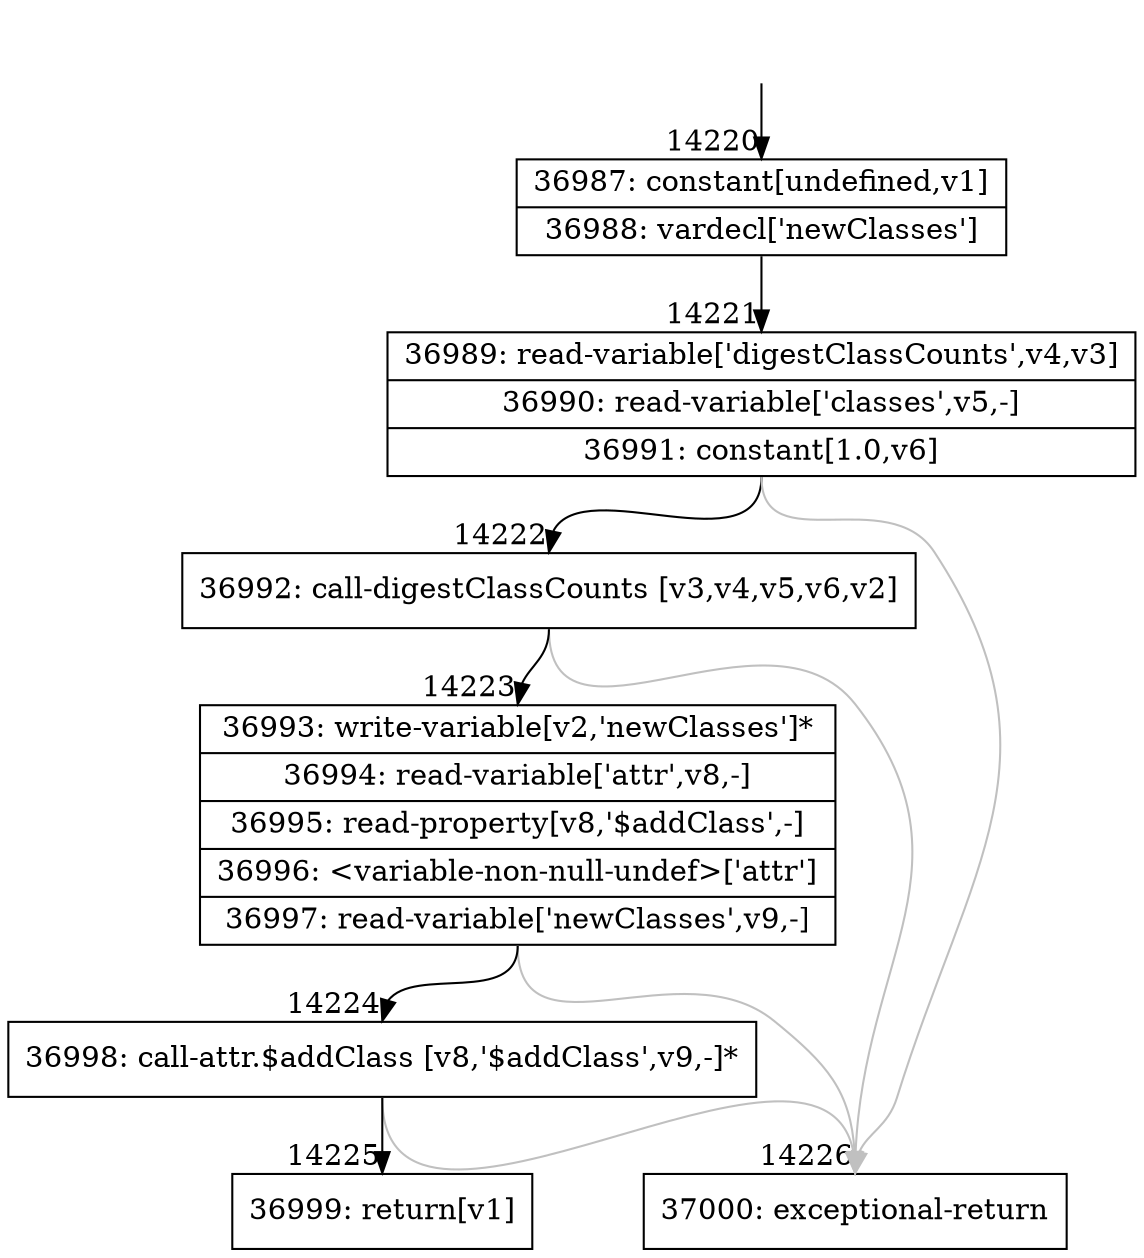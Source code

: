 digraph {
rankdir="TD"
BB_entry1127[shape=none,label=""];
BB_entry1127 -> BB14220 [tailport=s, headport=n, headlabel="    14220"]
BB14220 [shape=record label="{36987: constant[undefined,v1]|36988: vardecl['newClasses']}" ] 
BB14220 -> BB14221 [tailport=s, headport=n, headlabel="      14221"]
BB14221 [shape=record label="{36989: read-variable['digestClassCounts',v4,v3]|36990: read-variable['classes',v5,-]|36991: constant[1.0,v6]}" ] 
BB14221 -> BB14222 [tailport=s, headport=n, headlabel="      14222"]
BB14221 -> BB14226 [tailport=s, headport=n, color=gray, headlabel="      14226"]
BB14222 [shape=record label="{36992: call-digestClassCounts [v3,v4,v5,v6,v2]}" ] 
BB14222 -> BB14223 [tailport=s, headport=n, headlabel="      14223"]
BB14222 -> BB14226 [tailport=s, headport=n, color=gray]
BB14223 [shape=record label="{36993: write-variable[v2,'newClasses']*|36994: read-variable['attr',v8,-]|36995: read-property[v8,'$addClass',-]|36996: \<variable-non-null-undef\>['attr']|36997: read-variable['newClasses',v9,-]}" ] 
BB14223 -> BB14224 [tailport=s, headport=n, headlabel="      14224"]
BB14223 -> BB14226 [tailport=s, headport=n, color=gray]
BB14224 [shape=record label="{36998: call-attr.$addClass [v8,'$addClass',v9,-]*}" ] 
BB14224 -> BB14225 [tailport=s, headport=n, headlabel="      14225"]
BB14224 -> BB14226 [tailport=s, headport=n, color=gray]
BB14225 [shape=record label="{36999: return[v1]}" ] 
BB14226 [shape=record label="{37000: exceptional-return}" ] 
//#$~ 22407
}
